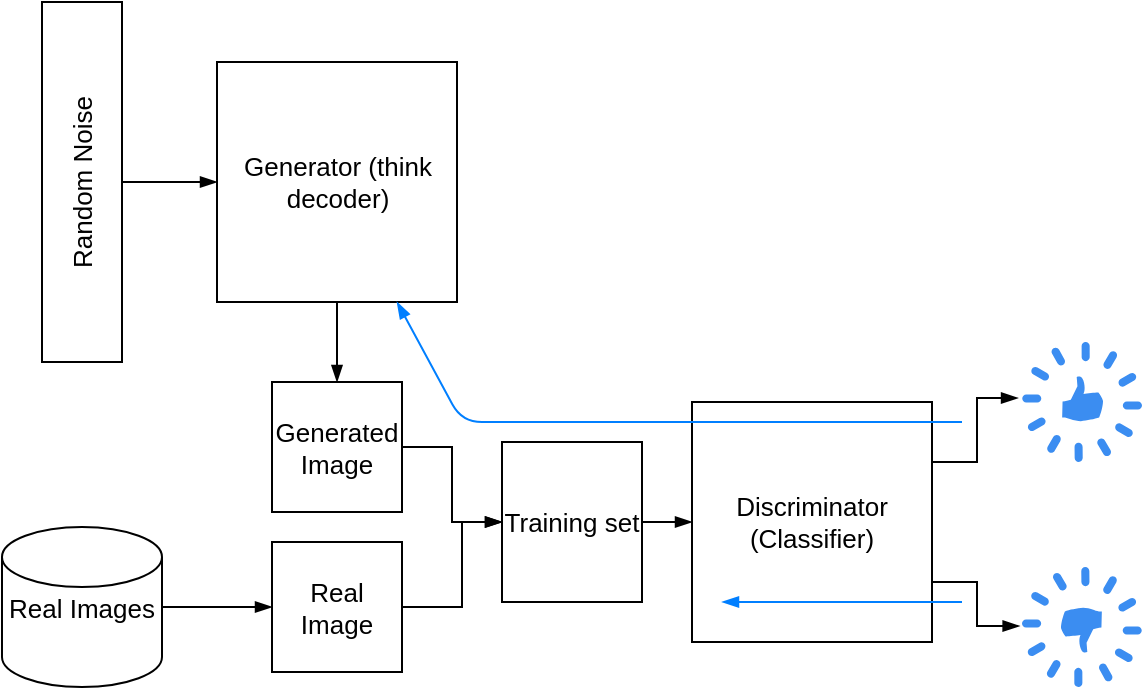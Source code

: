 <mxfile version="13.5.7" type="device"><diagram id="CxO9sbL5Nv4efr63BeJ_" name="Page-1"><mxGraphModel dx="908" dy="585" grid="1" gridSize="10" guides="1" tooltips="1" connect="1" arrows="1" fold="1" page="1" pageScale="1" pageWidth="850" pageHeight="1100" math="0" shadow="0"><root><mxCell id="0"/><mxCell id="1" parent="0"/><mxCell id="16rReAzrOwkxMBRPtR_U-9" style="edgeStyle=orthogonalEdgeStyle;rounded=0;orthogonalLoop=1;jettySize=auto;html=1;entryX=0.5;entryY=0;entryDx=0;entryDy=0;labelBackgroundColor=#ffffff;endArrow=blockThin;endFill=1;strokeColor=#000000;fontSize=13;fontColor=#000000;" edge="1" parent="1" source="16rReAzrOwkxMBRPtR_U-4" target="16rReAzrOwkxMBRPtR_U-6"><mxGeometry relative="1" as="geometry"/></mxCell><mxCell id="16rReAzrOwkxMBRPtR_U-4" value="Generator (think decoder)" style="rounded=0;whiteSpace=wrap;html=1;shadow=0;labelBackgroundColor=#ffffff;strokeColor=#000000;strokeWidth=1;fillColor=none;fontSize=13;fontColor=#000000;" vertex="1" parent="1"><mxGeometry x="187.5" y="50" width="120" height="120" as="geometry"/></mxCell><mxCell id="16rReAzrOwkxMBRPtR_U-17" style="edgeStyle=orthogonalEdgeStyle;rounded=0;orthogonalLoop=1;jettySize=auto;html=1;entryX=0;entryY=0.5;entryDx=0;entryDy=0;labelBackgroundColor=#ffffff;endArrow=blockThin;endFill=1;strokeColor=#000000;fontSize=13;fontColor=#000000;" edge="1" parent="1" source="16rReAzrOwkxMBRPtR_U-6" target="16rReAzrOwkxMBRPtR_U-16"><mxGeometry relative="1" as="geometry"/></mxCell><mxCell id="16rReAzrOwkxMBRPtR_U-6" value="Generated Image" style="whiteSpace=wrap;html=1;aspect=fixed;shadow=0;labelBackgroundColor=#ffffff;strokeColor=#000000;strokeWidth=1;fillColor=none;fontSize=13;fontColor=#000000;" vertex="1" parent="1"><mxGeometry x="215" y="210" width="65" height="65" as="geometry"/></mxCell><mxCell id="16rReAzrOwkxMBRPtR_U-15" style="edgeStyle=orthogonalEdgeStyle;rounded=0;orthogonalLoop=1;jettySize=auto;html=1;labelBackgroundColor=#ffffff;endArrow=blockThin;endFill=1;strokeColor=#000000;fontSize=13;fontColor=#000000;" edge="1" parent="1" source="16rReAzrOwkxMBRPtR_U-10" target="16rReAzrOwkxMBRPtR_U-14"><mxGeometry relative="1" as="geometry"/></mxCell><mxCell id="16rReAzrOwkxMBRPtR_U-10" value="Real Images" style="shape=cylinder2;whiteSpace=wrap;html=1;boundedLbl=1;backgroundOutline=1;size=15;shadow=0;labelBackgroundColor=#ffffff;strokeColor=#000000;strokeWidth=1;fillColor=none;fontSize=13;fontColor=#000000;" vertex="1" parent="1"><mxGeometry x="80" y="282.5" width="80" height="80" as="geometry"/></mxCell><mxCell id="16rReAzrOwkxMBRPtR_U-13" style="edgeStyle=orthogonalEdgeStyle;rounded=0;orthogonalLoop=1;jettySize=auto;html=1;labelBackgroundColor=#ffffff;endArrow=blockThin;endFill=1;strokeColor=#000000;fontSize=13;fontColor=#000000;" edge="1" parent="1" source="16rReAzrOwkxMBRPtR_U-11" target="16rReAzrOwkxMBRPtR_U-4"><mxGeometry relative="1" as="geometry"/></mxCell><mxCell id="16rReAzrOwkxMBRPtR_U-11" value="Random Noise" style="rounded=0;whiteSpace=wrap;html=1;shadow=0;labelBackgroundColor=#ffffff;strokeColor=#000000;strokeWidth=1;fillColor=none;fontSize=13;fontColor=#000000;horizontal=0;" vertex="1" parent="1"><mxGeometry x="100" y="20" width="40" height="180" as="geometry"/></mxCell><mxCell id="16rReAzrOwkxMBRPtR_U-18" style="edgeStyle=orthogonalEdgeStyle;rounded=0;orthogonalLoop=1;jettySize=auto;html=1;labelBackgroundColor=#ffffff;endArrow=blockThin;endFill=1;strokeColor=#000000;fontSize=13;fontColor=#000000;" edge="1" parent="1" source="16rReAzrOwkxMBRPtR_U-14"><mxGeometry relative="1" as="geometry"><mxPoint x="330" y="280" as="targetPoint"/><Array as="points"><mxPoint x="310" y="323"/><mxPoint x="310" y="280"/></Array></mxGeometry></mxCell><mxCell id="16rReAzrOwkxMBRPtR_U-14" value="Real Image" style="whiteSpace=wrap;html=1;aspect=fixed;shadow=0;labelBackgroundColor=#ffffff;strokeColor=#000000;strokeWidth=1;fillColor=none;fontSize=13;fontColor=#000000;" vertex="1" parent="1"><mxGeometry x="215" y="290" width="65" height="65" as="geometry"/></mxCell><mxCell id="16rReAzrOwkxMBRPtR_U-20" style="edgeStyle=orthogonalEdgeStyle;rounded=0;orthogonalLoop=1;jettySize=auto;html=1;entryX=0;entryY=0.5;entryDx=0;entryDy=0;labelBackgroundColor=#ffffff;endArrow=blockThin;endFill=1;strokeColor=#000000;fontSize=13;fontColor=#000000;" edge="1" parent="1" source="16rReAzrOwkxMBRPtR_U-16" target="16rReAzrOwkxMBRPtR_U-19"><mxGeometry relative="1" as="geometry"/></mxCell><mxCell id="16rReAzrOwkxMBRPtR_U-16" value="Training set" style="rounded=0;whiteSpace=wrap;html=1;shadow=0;labelBackgroundColor=#ffffff;strokeColor=#000000;strokeWidth=1;fillColor=none;fontSize=13;fontColor=#000000;" vertex="1" parent="1"><mxGeometry x="330" y="240" width="70" height="80" as="geometry"/></mxCell><mxCell id="16rReAzrOwkxMBRPtR_U-24" style="edgeStyle=orthogonalEdgeStyle;rounded=0;orthogonalLoop=1;jettySize=auto;html=1;exitX=1;exitY=0.25;exitDx=0;exitDy=0;entryX=-0.033;entryY=0.467;entryDx=0;entryDy=0;entryPerimeter=0;labelBackgroundColor=#ffffff;endArrow=blockThin;endFill=1;strokeColor=#000000;fontSize=13;fontColor=#000000;" edge="1" parent="1" source="16rReAzrOwkxMBRPtR_U-19" target="16rReAzrOwkxMBRPtR_U-22"><mxGeometry relative="1" as="geometry"/></mxCell><mxCell id="16rReAzrOwkxMBRPtR_U-25" style="edgeStyle=orthogonalEdgeStyle;rounded=0;orthogonalLoop=1;jettySize=auto;html=1;exitX=1;exitY=0.75;exitDx=0;exitDy=0;entryX=1.02;entryY=0.508;entryDx=0;entryDy=0;entryPerimeter=0;labelBackgroundColor=#ffffff;endArrow=blockThin;endFill=1;strokeColor=#000000;fontSize=13;fontColor=#000000;" edge="1" parent="1" source="16rReAzrOwkxMBRPtR_U-19" target="16rReAzrOwkxMBRPtR_U-23"><mxGeometry relative="1" as="geometry"/></mxCell><mxCell id="16rReAzrOwkxMBRPtR_U-19" value="Discriminator (Classifier)" style="rounded=0;whiteSpace=wrap;html=1;shadow=0;labelBackgroundColor=#ffffff;strokeColor=#000000;strokeWidth=1;fillColor=none;fontSize=13;fontColor=#000000;" vertex="1" parent="1"><mxGeometry x="425" y="220" width="120" height="120" as="geometry"/></mxCell><mxCell id="16rReAzrOwkxMBRPtR_U-22" value="" style="html=1;aspect=fixed;strokeColor=none;shadow=0;align=center;verticalAlign=top;fillColor=#3B8DF1;shape=mxgraph.gcp2.thumbs_up;labelBackgroundColor=#ffffff;fontSize=13;fontColor=#000000;" vertex="1" parent="1"><mxGeometry x="590" y="190" width="60" height="60" as="geometry"/></mxCell><mxCell id="16rReAzrOwkxMBRPtR_U-23" value="" style="html=1;aspect=fixed;strokeColor=none;shadow=0;align=center;verticalAlign=top;fillColor=#3B8DF1;shape=mxgraph.gcp2.thumbs_up;labelBackgroundColor=#ffffff;fontSize=13;fontColor=#000000;rotation=-180;" vertex="1" parent="1"><mxGeometry x="590" y="302.5" width="60" height="60" as="geometry"/></mxCell><mxCell id="16rReAzrOwkxMBRPtR_U-27" value="" style="endArrow=blockThin;html=1;labelBackgroundColor=#ffffff;fontSize=13;fontColor=#000000;endFill=1;strokeColor=#007FFF;entryX=0.75;entryY=1;entryDx=0;entryDy=0;" edge="1" parent="1" target="16rReAzrOwkxMBRPtR_U-4"><mxGeometry width="50" height="50" relative="1" as="geometry"><mxPoint x="560" y="230" as="sourcePoint"/><mxPoint x="290" y="230" as="targetPoint"/><Array as="points"><mxPoint x="310" y="230"/></Array></mxGeometry></mxCell><mxCell id="16rReAzrOwkxMBRPtR_U-29" value="" style="endArrow=blockThin;html=1;labelBackgroundColor=#ffffff;strokeColor=#007FFF;fontSize=13;fontColor=#000000;endFill=1;" edge="1" parent="1"><mxGeometry width="50" height="50" relative="1" as="geometry"><mxPoint x="560" y="320" as="sourcePoint"/><mxPoint x="440" y="320" as="targetPoint"/></mxGeometry></mxCell></root></mxGraphModel></diagram></mxfile>